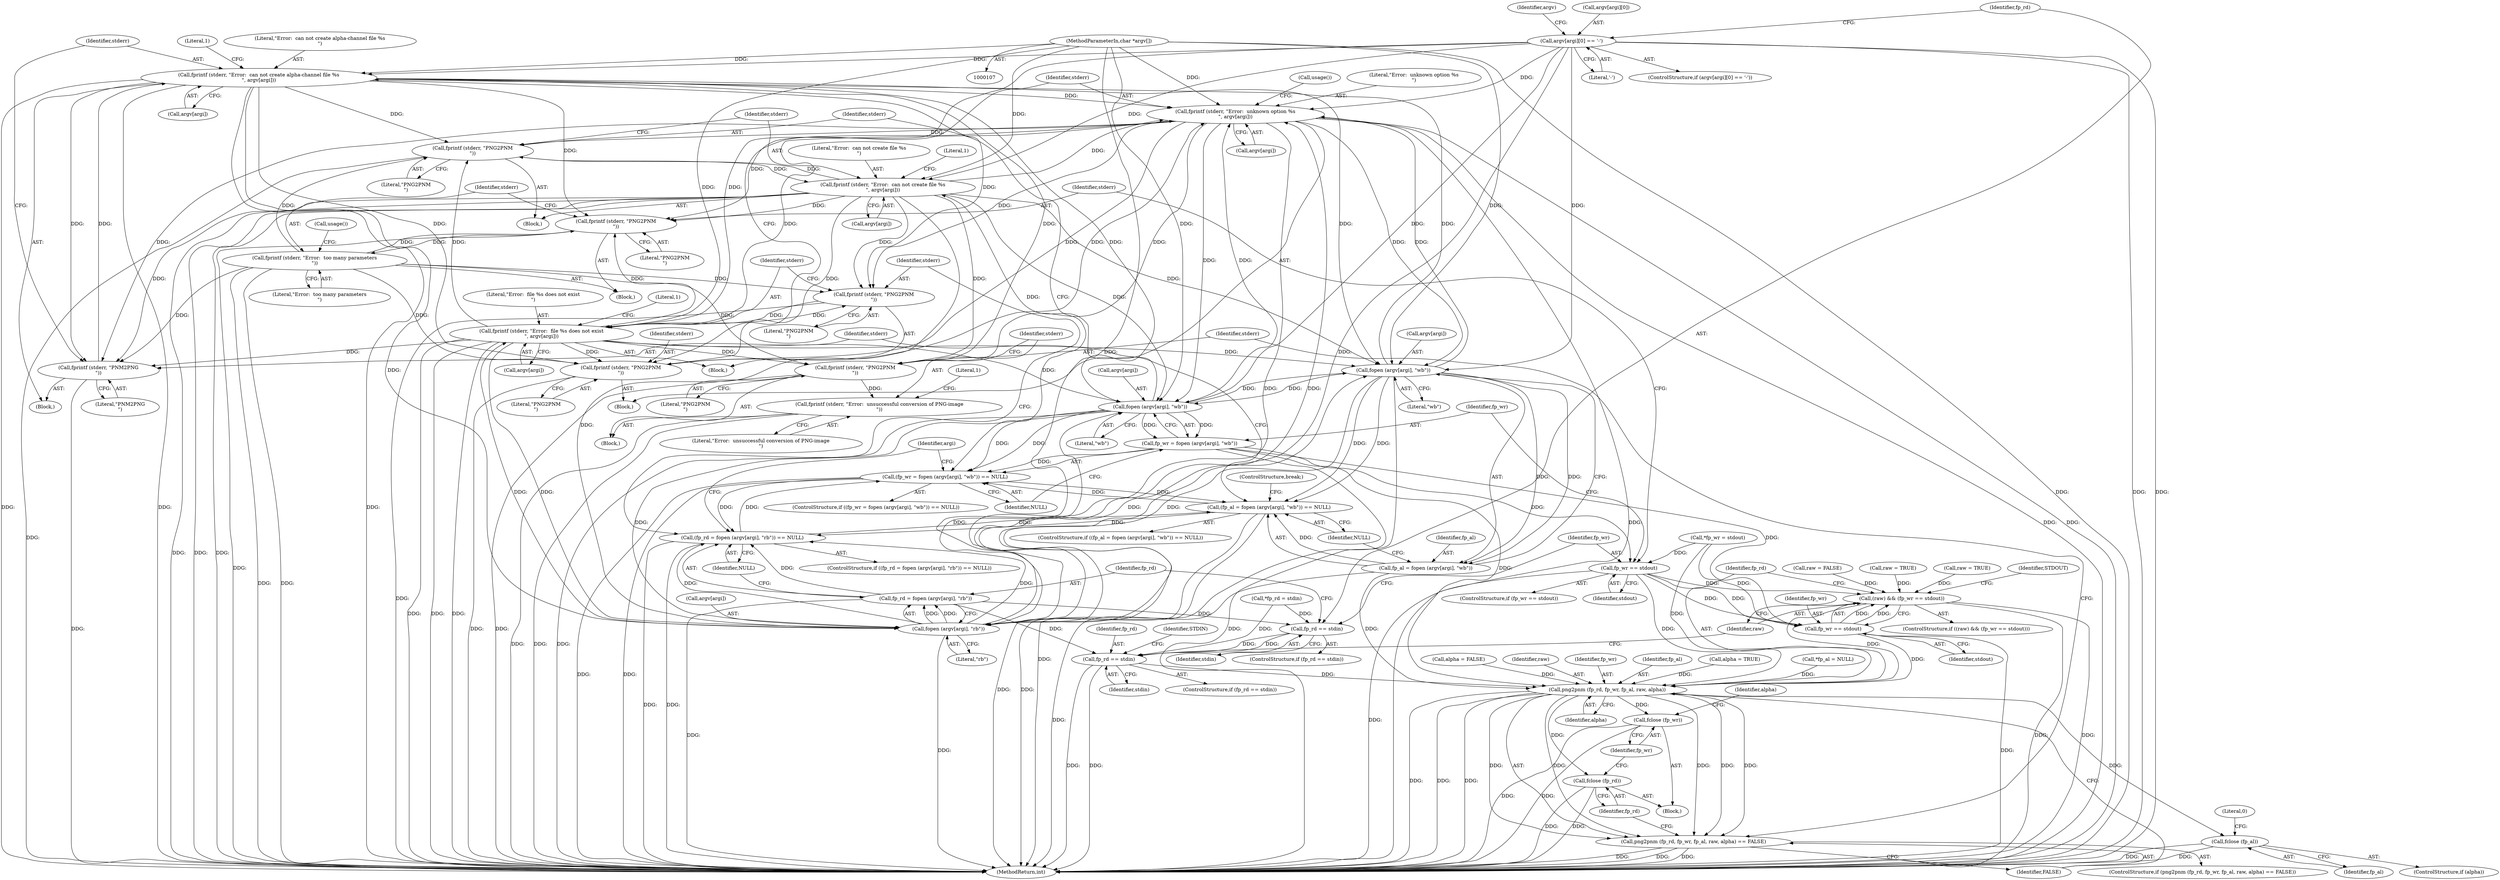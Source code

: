 digraph "1_Android_9d4853418ab2f754c2b63e091c29c5529b8b86ca_156@API" {
"1000188" [label="(Call,fprintf (stderr, \"Error:  can not create alpha-channel file %s\n\", argv[argi]))"];
"1000185" [label="(Call,fprintf (stderr, \"PNM2PNG\n\"))"];
"1000207" [label="(Call,fprintf (stderr, \"Error:  unknown option %s\n\", argv[argi]))"];
"1000204" [label="(Call,fprintf (stderr, \"PNG2PNM\n\"))"];
"1000265" [label="(Call,fprintf (stderr, \"Error:  can not create file %s\n\", argv[argi]))"];
"1000262" [label="(Call,fprintf (stderr, \"PNG2PNM\n\"))"];
"1000278" [label="(Call,fprintf (stderr, \"Error:  too many parameters\n\"))"];
"1000275" [label="(Call,fprintf (stderr, \"PNG2PNM\n\"))"];
"1000237" [label="(Call,fprintf (stderr, \"Error:  file %s does not exist\n\", argv[argi]))"];
"1000234" [label="(Call,fprintf (stderr, \"PNG2PNM\n\"))"];
"1000188" [label="(Call,fprintf (stderr, \"Error:  can not create alpha-channel file %s\n\", argv[argi]))"];
"1000178" [label="(Call,fopen (argv[argi], \"wb\"))"];
"1000255" [label="(Call,fopen (argv[argi], \"wb\"))"];
"1000227" [label="(Call,fopen (argv[argi], \"rb\"))"];
"1000143" [label="(Call,argv[argi][0] == '-')"];
"1000109" [label="(MethodParameterIn,char *argv[])"];
"1000175" [label="(Call,(fp_al = fopen (argv[argi], \"wb\")) == NULL)"];
"1000224" [label="(Call,(fp_rd = fopen (argv[argi], \"rb\")) == NULL)"];
"1000252" [label="(Call,(fp_wr = fopen (argv[argi], \"wb\")) == NULL)"];
"1000176" [label="(Call,fp_al = fopen (argv[argi], \"wb\"))"];
"1000304" [label="(Call,png2pnm (fp_rd, fp_wr, fp_al, raw, alpha))"];
"1000303" [label="(Call,png2pnm (fp_rd, fp_wr, fp_al, raw, alpha) == FALSE)"];
"1000320" [label="(Call,fclose (fp_rd))"];
"1000322" [label="(Call,fclose (fp_wr))"];
"1000326" [label="(Call,fclose (fp_al))"];
"1000225" [label="(Call,fp_rd = fopen (argv[argi], \"rb\"))"];
"1000219" [label="(Call,fp_rd == stdin)"];
"1000285" [label="(Call,fp_rd == stdin)"];
"1000253" [label="(Call,fp_wr = fopen (argv[argi], \"wb\"))"];
"1000247" [label="(Call,fp_wr == stdout)"];
"1000293" [label="(Call,(raw) && (fp_wr == stdout))"];
"1000295" [label="(Call,fp_wr == stdout)"];
"1000312" [label="(Call,fprintf (stderr, \"PNG2PNM\n\"))"];
"1000315" [label="(Call,fprintf (stderr, \"Error:  unsuccessful conversion of PNG-image\n\"))"];
"1000309" [label="(Identifier,alpha)"];
"1000249" [label="(Identifier,stdout)"];
"1000311" [label="(Block,)"];
"1000186" [label="(Identifier,stderr)"];
"1000183" [label="(Identifier,NULL)"];
"1000285" [label="(Call,fp_rd == stdin)"];
"1000265" [label="(Call,fprintf (stderr, \"Error:  can not create file %s\n\", argv[argi]))"];
"1000287" [label="(Identifier,stdin)"];
"1000330" [label="(MethodReturn,int)"];
"1000234" [label="(Call,fprintf (stderr, \"PNG2PNM\n\"))"];
"1000295" [label="(Call,fp_wr == stdout)"];
"1000116" [label="(Call,*fp_wr = stdout)"];
"1000294" [label="(Identifier,raw)"];
"1000190" [label="(Literal,\"Error:  can not create alpha-channel file %s\n\")"];
"1000159" [label="(Call,raw = FALSE)"];
"1000281" [label="(Call,usage())"];
"1000255" [label="(Call,fopen (argv[argi], \"wb\"))"];
"1000263" [label="(Identifier,stderr)"];
"1000276" [label="(Identifier,stderr)"];
"1000225" [label="(Call,fp_rd = fopen (argv[argi], \"rb\"))"];
"1000254" [label="(Identifier,fp_wr)"];
"1000188" [label="(Call,fprintf (stderr, \"Error:  can not create alpha-channel file %s\n\", argv[argi]))"];
"1000112" [label="(Call,*fp_rd = stdin)"];
"1000213" [label="(Call,usage())"];
"1000120" [label="(Call,*fp_al = NULL)"];
"1000251" [label="(ControlStructure,if ((fp_wr = fopen (argv[argi], \"wb\")) == NULL))"];
"1000207" [label="(Call,fprintf (stderr, \"Error:  unknown option %s\n\", argv[argi]))"];
"1000179" [label="(Call,argv[argi])"];
"1000205" [label="(Identifier,stderr)"];
"1000279" [label="(Identifier,stderr)"];
"1000260" [label="(Identifier,NULL)"];
"1000154" [label="(Identifier,argv)"];
"1000256" [label="(Call,argv[argi])"];
"1000219" [label="(Call,fp_rd == stdin)"];
"1000286" [label="(Identifier,fp_rd)"];
"1000277" [label="(Literal,\"PNG2PNM\n\")"];
"1000326" [label="(Call,fclose (fp_al))"];
"1000240" [label="(Call,argv[argi])"];
"1000322" [label="(Call,fclose (fp_wr))"];
"1000278" [label="(Call,fprintf (stderr, \"Error:  too many parameters\n\"))"];
"1000189" [label="(Identifier,stderr)"];
"1000237" [label="(Call,fprintf (stderr, \"Error:  file %s does not exist\n\", argv[argi]))"];
"1000315" [label="(Call,fprintf (stderr, \"Error:  unsuccessful conversion of PNG-image\n\"))"];
"1000284" [label="(ControlStructure,if (fp_rd == stdin))"];
"1000296" [label="(Identifier,fp_wr)"];
"1000206" [label="(Literal,\"PNG2PNM\n\")"];
"1000175" [label="(Call,(fp_al = fopen (argv[argi], \"wb\")) == NULL)"];
"1000164" [label="(Call,raw = TRUE)"];
"1000305" [label="(Identifier,fp_rd)"];
"1000226" [label="(Identifier,fp_rd)"];
"1000261" [label="(Block,)"];
"1000297" [label="(Identifier,stdout)"];
"1000253" [label="(Call,fp_wr = fopen (argv[argi], \"wb\"))"];
"1000312" [label="(Call,fprintf (stderr, \"PNG2PNM\n\"))"];
"1000292" [label="(ControlStructure,if ((raw) && (fp_wr == stdout)))"];
"1000252" [label="(Call,(fp_wr = fopen (argv[argi], \"wb\")) == NULL)"];
"1000196" [label="(ControlStructure,break;)"];
"1000109" [label="(MethodParameterIn,char *argv[])"];
"1000157" [label="(Block,)"];
"1000223" [label="(ControlStructure,if ((fp_rd = fopen (argv[argi], \"rb\")) == NULL))"];
"1000110" [label="(Block,)"];
"1000316" [label="(Identifier,stderr)"];
"1000262" [label="(Call,fprintf (stderr, \"PNG2PNM\n\"))"];
"1000210" [label="(Call,argv[argi])"];
"1000182" [label="(Literal,\"wb\")"];
"1000290" [label="(Identifier,STDIN)"];
"1000187" [label="(Literal,\"PNM2PNG\n\")"];
"1000302" [label="(ControlStructure,if (png2pnm (fp_rd, fp_wr, fp_al, raw, alpha) == FALSE))"];
"1000327" [label="(Identifier,fp_al)"];
"1000185" [label="(Call,fprintf (stderr, \"PNM2PNG\n\"))"];
"1000140" [label="(Identifier,argi)"];
"1000232" [label="(Identifier,NULL)"];
"1000209" [label="(Literal,\"Error:  unknown option %s\n\")"];
"1000235" [label="(Identifier,stderr)"];
"1000236" [label="(Literal,\"PNG2PNM\n\")"];
"1000303" [label="(Call,png2pnm (fp_rd, fp_wr, fp_al, raw, alpha) == FALSE)"];
"1000221" [label="(Identifier,stdin)"];
"1000319" [label="(Literal,1)"];
"1000247" [label="(Call,fp_wr == stdout)"];
"1000204" [label="(Call,fprintf (stderr, \"PNG2PNM\n\"))"];
"1000144" [label="(Call,argv[argi][0])"];
"1000218" [label="(ControlStructure,if (fp_rd == stdin))"];
"1000124" [label="(Call,raw = TRUE)"];
"1000143" [label="(Call,argv[argi][0] == '-')"];
"1000177" [label="(Identifier,fp_al)"];
"1000293" [label="(Call,(raw) && (fp_wr == stdout))"];
"1000184" [label="(Block,)"];
"1000195" [label="(Literal,1)"];
"1000314" [label="(Literal,\"PNG2PNM\n\")"];
"1000174" [label="(ControlStructure,if ((fp_al = fopen (argv[argi], \"wb\")) == NULL))"];
"1000208" [label="(Identifier,stderr)"];
"1000128" [label="(Call,alpha = FALSE)"];
"1000308" [label="(Identifier,raw)"];
"1000324" [label="(ControlStructure,if (alpha))"];
"1000267" [label="(Literal,\"Error:  can not create file %s\n\")"];
"1000274" [label="(Block,)"];
"1000238" [label="(Identifier,stderr)"];
"1000191" [label="(Call,argv[argi])"];
"1000323" [label="(Identifier,fp_wr)"];
"1000149" [label="(Literal,'-')"];
"1000246" [label="(ControlStructure,if (fp_wr == stdout))"];
"1000239" [label="(Literal,\"Error:  file %s does not exist\n\")"];
"1000272" [label="(Literal,1)"];
"1000264" [label="(Literal,\"PNG2PNM\n\")"];
"1000280" [label="(Literal,\"Error:  too many parameters\n\")"];
"1000313" [label="(Identifier,stderr)"];
"1000266" [label="(Identifier,stderr)"];
"1000228" [label="(Call,argv[argi])"];
"1000268" [label="(Call,argv[argi])"];
"1000300" [label="(Identifier,STDOUT)"];
"1000142" [label="(ControlStructure,if (argv[argi][0] == '-'))"];
"1000317" [label="(Literal,\"Error:  unsuccessful conversion of PNG-image\n\")"];
"1000224" [label="(Call,(fp_rd = fopen (argv[argi], \"rb\")) == NULL)"];
"1000233" [label="(Block,)"];
"1000329" [label="(Literal,0)"];
"1000304" [label="(Call,png2pnm (fp_rd, fp_wr, fp_al, raw, alpha))"];
"1000244" [label="(Literal,1)"];
"1000320" [label="(Call,fclose (fp_rd))"];
"1000306" [label="(Identifier,fp_wr)"];
"1000248" [label="(Identifier,fp_wr)"];
"1000176" [label="(Call,fp_al = fopen (argv[argi], \"wb\"))"];
"1000275" [label="(Call,fprintf (stderr, \"PNG2PNM\n\"))"];
"1000325" [label="(Identifier,alpha)"];
"1000321" [label="(Identifier,fp_rd)"];
"1000178" [label="(Call,fopen (argv[argi], \"wb\"))"];
"1000227" [label="(Call,fopen (argv[argi], \"rb\"))"];
"1000220" [label="(Identifier,fp_rd)"];
"1000259" [label="(Literal,\"wb\")"];
"1000307" [label="(Identifier,fp_al)"];
"1000169" [label="(Call,alpha = TRUE)"];
"1000231" [label="(Literal,\"rb\")"];
"1000310" [label="(Identifier,FALSE)"];
"1000188" -> "1000184"  [label="AST: "];
"1000188" -> "1000191"  [label="CFG: "];
"1000189" -> "1000188"  [label="AST: "];
"1000190" -> "1000188"  [label="AST: "];
"1000191" -> "1000188"  [label="AST: "];
"1000195" -> "1000188"  [label="CFG: "];
"1000188" -> "1000330"  [label="DDG: "];
"1000188" -> "1000330"  [label="DDG: "];
"1000188" -> "1000330"  [label="DDG: "];
"1000188" -> "1000178"  [label="DDG: "];
"1000188" -> "1000185"  [label="DDG: "];
"1000185" -> "1000188"  [label="DDG: "];
"1000178" -> "1000188"  [label="DDG: "];
"1000143" -> "1000188"  [label="DDG: "];
"1000109" -> "1000188"  [label="DDG: "];
"1000188" -> "1000204"  [label="DDG: "];
"1000188" -> "1000207"  [label="DDG: "];
"1000188" -> "1000227"  [label="DDG: "];
"1000188" -> "1000234"  [label="DDG: "];
"1000188" -> "1000255"  [label="DDG: "];
"1000188" -> "1000262"  [label="DDG: "];
"1000188" -> "1000275"  [label="DDG: "];
"1000188" -> "1000312"  [label="DDG: "];
"1000185" -> "1000184"  [label="AST: "];
"1000185" -> "1000187"  [label="CFG: "];
"1000186" -> "1000185"  [label="AST: "];
"1000187" -> "1000185"  [label="AST: "];
"1000189" -> "1000185"  [label="CFG: "];
"1000185" -> "1000330"  [label="DDG: "];
"1000207" -> "1000185"  [label="DDG: "];
"1000265" -> "1000185"  [label="DDG: "];
"1000278" -> "1000185"  [label="DDG: "];
"1000237" -> "1000185"  [label="DDG: "];
"1000207" -> "1000157"  [label="AST: "];
"1000207" -> "1000210"  [label="CFG: "];
"1000208" -> "1000207"  [label="AST: "];
"1000209" -> "1000207"  [label="AST: "];
"1000210" -> "1000207"  [label="AST: "];
"1000213" -> "1000207"  [label="CFG: "];
"1000207" -> "1000330"  [label="DDG: "];
"1000207" -> "1000330"  [label="DDG: "];
"1000207" -> "1000330"  [label="DDG: "];
"1000207" -> "1000178"  [label="DDG: "];
"1000207" -> "1000204"  [label="DDG: "];
"1000204" -> "1000207"  [label="DDG: "];
"1000178" -> "1000207"  [label="DDG: "];
"1000255" -> "1000207"  [label="DDG: "];
"1000237" -> "1000207"  [label="DDG: "];
"1000227" -> "1000207"  [label="DDG: "];
"1000265" -> "1000207"  [label="DDG: "];
"1000143" -> "1000207"  [label="DDG: "];
"1000109" -> "1000207"  [label="DDG: "];
"1000207" -> "1000227"  [label="DDG: "];
"1000207" -> "1000234"  [label="DDG: "];
"1000207" -> "1000255"  [label="DDG: "];
"1000207" -> "1000262"  [label="DDG: "];
"1000207" -> "1000275"  [label="DDG: "];
"1000207" -> "1000312"  [label="DDG: "];
"1000204" -> "1000157"  [label="AST: "];
"1000204" -> "1000206"  [label="CFG: "];
"1000205" -> "1000204"  [label="AST: "];
"1000206" -> "1000204"  [label="AST: "];
"1000208" -> "1000204"  [label="CFG: "];
"1000204" -> "1000330"  [label="DDG: "];
"1000265" -> "1000204"  [label="DDG: "];
"1000278" -> "1000204"  [label="DDG: "];
"1000237" -> "1000204"  [label="DDG: "];
"1000265" -> "1000261"  [label="AST: "];
"1000265" -> "1000268"  [label="CFG: "];
"1000266" -> "1000265"  [label="AST: "];
"1000267" -> "1000265"  [label="AST: "];
"1000268" -> "1000265"  [label="AST: "];
"1000272" -> "1000265"  [label="CFG: "];
"1000265" -> "1000330"  [label="DDG: "];
"1000265" -> "1000330"  [label="DDG: "];
"1000265" -> "1000330"  [label="DDG: "];
"1000265" -> "1000178"  [label="DDG: "];
"1000265" -> "1000227"  [label="DDG: "];
"1000265" -> "1000234"  [label="DDG: "];
"1000265" -> "1000255"  [label="DDG: "];
"1000265" -> "1000262"  [label="DDG: "];
"1000262" -> "1000265"  [label="DDG: "];
"1000143" -> "1000265"  [label="DDG: "];
"1000255" -> "1000265"  [label="DDG: "];
"1000109" -> "1000265"  [label="DDG: "];
"1000265" -> "1000275"  [label="DDG: "];
"1000265" -> "1000312"  [label="DDG: "];
"1000262" -> "1000261"  [label="AST: "];
"1000262" -> "1000264"  [label="CFG: "];
"1000263" -> "1000262"  [label="AST: "];
"1000264" -> "1000262"  [label="AST: "];
"1000266" -> "1000262"  [label="CFG: "];
"1000262" -> "1000330"  [label="DDG: "];
"1000278" -> "1000262"  [label="DDG: "];
"1000237" -> "1000262"  [label="DDG: "];
"1000278" -> "1000274"  [label="AST: "];
"1000278" -> "1000280"  [label="CFG: "];
"1000279" -> "1000278"  [label="AST: "];
"1000280" -> "1000278"  [label="AST: "];
"1000281" -> "1000278"  [label="CFG: "];
"1000278" -> "1000330"  [label="DDG: "];
"1000278" -> "1000330"  [label="DDG: "];
"1000278" -> "1000234"  [label="DDG: "];
"1000278" -> "1000275"  [label="DDG: "];
"1000275" -> "1000278"  [label="DDG: "];
"1000278" -> "1000312"  [label="DDG: "];
"1000275" -> "1000274"  [label="AST: "];
"1000275" -> "1000277"  [label="CFG: "];
"1000276" -> "1000275"  [label="AST: "];
"1000277" -> "1000275"  [label="AST: "];
"1000279" -> "1000275"  [label="CFG: "];
"1000275" -> "1000330"  [label="DDG: "];
"1000237" -> "1000275"  [label="DDG: "];
"1000237" -> "1000233"  [label="AST: "];
"1000237" -> "1000240"  [label="CFG: "];
"1000238" -> "1000237"  [label="AST: "];
"1000239" -> "1000237"  [label="AST: "];
"1000240" -> "1000237"  [label="AST: "];
"1000244" -> "1000237"  [label="CFG: "];
"1000237" -> "1000330"  [label="DDG: "];
"1000237" -> "1000330"  [label="DDG: "];
"1000237" -> "1000330"  [label="DDG: "];
"1000237" -> "1000178"  [label="DDG: "];
"1000237" -> "1000227"  [label="DDG: "];
"1000237" -> "1000234"  [label="DDG: "];
"1000234" -> "1000237"  [label="DDG: "];
"1000227" -> "1000237"  [label="DDG: "];
"1000143" -> "1000237"  [label="DDG: "];
"1000109" -> "1000237"  [label="DDG: "];
"1000237" -> "1000255"  [label="DDG: "];
"1000237" -> "1000312"  [label="DDG: "];
"1000234" -> "1000233"  [label="AST: "];
"1000234" -> "1000236"  [label="CFG: "];
"1000235" -> "1000234"  [label="AST: "];
"1000236" -> "1000234"  [label="AST: "];
"1000238" -> "1000234"  [label="CFG: "];
"1000234" -> "1000330"  [label="DDG: "];
"1000178" -> "1000176"  [label="AST: "];
"1000178" -> "1000182"  [label="CFG: "];
"1000179" -> "1000178"  [label="AST: "];
"1000182" -> "1000178"  [label="AST: "];
"1000176" -> "1000178"  [label="CFG: "];
"1000178" -> "1000330"  [label="DDG: "];
"1000178" -> "1000175"  [label="DDG: "];
"1000178" -> "1000175"  [label="DDG: "];
"1000178" -> "1000176"  [label="DDG: "];
"1000178" -> "1000176"  [label="DDG: "];
"1000255" -> "1000178"  [label="DDG: "];
"1000227" -> "1000178"  [label="DDG: "];
"1000143" -> "1000178"  [label="DDG: "];
"1000109" -> "1000178"  [label="DDG: "];
"1000178" -> "1000227"  [label="DDG: "];
"1000178" -> "1000255"  [label="DDG: "];
"1000255" -> "1000253"  [label="AST: "];
"1000255" -> "1000259"  [label="CFG: "];
"1000256" -> "1000255"  [label="AST: "];
"1000259" -> "1000255"  [label="AST: "];
"1000253" -> "1000255"  [label="CFG: "];
"1000255" -> "1000330"  [label="DDG: "];
"1000255" -> "1000227"  [label="DDG: "];
"1000255" -> "1000252"  [label="DDG: "];
"1000255" -> "1000252"  [label="DDG: "];
"1000255" -> "1000253"  [label="DDG: "];
"1000255" -> "1000253"  [label="DDG: "];
"1000227" -> "1000255"  [label="DDG: "];
"1000143" -> "1000255"  [label="DDG: "];
"1000109" -> "1000255"  [label="DDG: "];
"1000227" -> "1000225"  [label="AST: "];
"1000227" -> "1000231"  [label="CFG: "];
"1000228" -> "1000227"  [label="AST: "];
"1000231" -> "1000227"  [label="AST: "];
"1000225" -> "1000227"  [label="CFG: "];
"1000227" -> "1000330"  [label="DDG: "];
"1000227" -> "1000224"  [label="DDG: "];
"1000227" -> "1000224"  [label="DDG: "];
"1000227" -> "1000225"  [label="DDG: "];
"1000227" -> "1000225"  [label="DDG: "];
"1000143" -> "1000227"  [label="DDG: "];
"1000109" -> "1000227"  [label="DDG: "];
"1000143" -> "1000142"  [label="AST: "];
"1000143" -> "1000149"  [label="CFG: "];
"1000144" -> "1000143"  [label="AST: "];
"1000149" -> "1000143"  [label="AST: "];
"1000154" -> "1000143"  [label="CFG: "];
"1000220" -> "1000143"  [label="CFG: "];
"1000143" -> "1000330"  [label="DDG: "];
"1000143" -> "1000330"  [label="DDG: "];
"1000109" -> "1000107"  [label="AST: "];
"1000109" -> "1000330"  [label="DDG: "];
"1000175" -> "1000174"  [label="AST: "];
"1000175" -> "1000183"  [label="CFG: "];
"1000176" -> "1000175"  [label="AST: "];
"1000183" -> "1000175"  [label="AST: "];
"1000186" -> "1000175"  [label="CFG: "];
"1000196" -> "1000175"  [label="CFG: "];
"1000175" -> "1000330"  [label="DDG: "];
"1000175" -> "1000330"  [label="DDG: "];
"1000176" -> "1000175"  [label="DDG: "];
"1000252" -> "1000175"  [label="DDG: "];
"1000224" -> "1000175"  [label="DDG: "];
"1000175" -> "1000224"  [label="DDG: "];
"1000175" -> "1000252"  [label="DDG: "];
"1000224" -> "1000223"  [label="AST: "];
"1000224" -> "1000232"  [label="CFG: "];
"1000225" -> "1000224"  [label="AST: "];
"1000232" -> "1000224"  [label="AST: "];
"1000235" -> "1000224"  [label="CFG: "];
"1000140" -> "1000224"  [label="CFG: "];
"1000224" -> "1000330"  [label="DDG: "];
"1000224" -> "1000330"  [label="DDG: "];
"1000225" -> "1000224"  [label="DDG: "];
"1000252" -> "1000224"  [label="DDG: "];
"1000224" -> "1000252"  [label="DDG: "];
"1000252" -> "1000251"  [label="AST: "];
"1000252" -> "1000260"  [label="CFG: "];
"1000253" -> "1000252"  [label="AST: "];
"1000260" -> "1000252"  [label="AST: "];
"1000263" -> "1000252"  [label="CFG: "];
"1000140" -> "1000252"  [label="CFG: "];
"1000252" -> "1000330"  [label="DDG: "];
"1000252" -> "1000330"  [label="DDG: "];
"1000253" -> "1000252"  [label="DDG: "];
"1000177" -> "1000176"  [label="AST: "];
"1000183" -> "1000176"  [label="CFG: "];
"1000176" -> "1000330"  [label="DDG: "];
"1000176" -> "1000304"  [label="DDG: "];
"1000304" -> "1000303"  [label="AST: "];
"1000304" -> "1000309"  [label="CFG: "];
"1000305" -> "1000304"  [label="AST: "];
"1000306" -> "1000304"  [label="AST: "];
"1000307" -> "1000304"  [label="AST: "];
"1000308" -> "1000304"  [label="AST: "];
"1000309" -> "1000304"  [label="AST: "];
"1000310" -> "1000304"  [label="CFG: "];
"1000304" -> "1000330"  [label="DDG: "];
"1000304" -> "1000330"  [label="DDG: "];
"1000304" -> "1000330"  [label="DDG: "];
"1000304" -> "1000303"  [label="DDG: "];
"1000304" -> "1000303"  [label="DDG: "];
"1000304" -> "1000303"  [label="DDG: "];
"1000304" -> "1000303"  [label="DDG: "];
"1000304" -> "1000303"  [label="DDG: "];
"1000285" -> "1000304"  [label="DDG: "];
"1000295" -> "1000304"  [label="DDG: "];
"1000253" -> "1000304"  [label="DDG: "];
"1000247" -> "1000304"  [label="DDG: "];
"1000116" -> "1000304"  [label="DDG: "];
"1000120" -> "1000304"  [label="DDG: "];
"1000293" -> "1000304"  [label="DDG: "];
"1000128" -> "1000304"  [label="DDG: "];
"1000169" -> "1000304"  [label="DDG: "];
"1000304" -> "1000320"  [label="DDG: "];
"1000304" -> "1000322"  [label="DDG: "];
"1000304" -> "1000326"  [label="DDG: "];
"1000303" -> "1000302"  [label="AST: "];
"1000303" -> "1000310"  [label="CFG: "];
"1000310" -> "1000303"  [label="AST: "];
"1000313" -> "1000303"  [label="CFG: "];
"1000321" -> "1000303"  [label="CFG: "];
"1000303" -> "1000330"  [label="DDG: "];
"1000303" -> "1000330"  [label="DDG: "];
"1000303" -> "1000330"  [label="DDG: "];
"1000320" -> "1000110"  [label="AST: "];
"1000320" -> "1000321"  [label="CFG: "];
"1000321" -> "1000320"  [label="AST: "];
"1000323" -> "1000320"  [label="CFG: "];
"1000320" -> "1000330"  [label="DDG: "];
"1000320" -> "1000330"  [label="DDG: "];
"1000322" -> "1000110"  [label="AST: "];
"1000322" -> "1000323"  [label="CFG: "];
"1000323" -> "1000322"  [label="AST: "];
"1000325" -> "1000322"  [label="CFG: "];
"1000322" -> "1000330"  [label="DDG: "];
"1000322" -> "1000330"  [label="DDG: "];
"1000326" -> "1000324"  [label="AST: "];
"1000326" -> "1000327"  [label="CFG: "];
"1000327" -> "1000326"  [label="AST: "];
"1000329" -> "1000326"  [label="CFG: "];
"1000326" -> "1000330"  [label="DDG: "];
"1000326" -> "1000330"  [label="DDG: "];
"1000226" -> "1000225"  [label="AST: "];
"1000232" -> "1000225"  [label="CFG: "];
"1000225" -> "1000330"  [label="DDG: "];
"1000225" -> "1000219"  [label="DDG: "];
"1000225" -> "1000285"  [label="DDG: "];
"1000219" -> "1000218"  [label="AST: "];
"1000219" -> "1000221"  [label="CFG: "];
"1000220" -> "1000219"  [label="AST: "];
"1000221" -> "1000219"  [label="AST: "];
"1000226" -> "1000219"  [label="CFG: "];
"1000248" -> "1000219"  [label="CFG: "];
"1000112" -> "1000219"  [label="DDG: "];
"1000219" -> "1000285"  [label="DDG: "];
"1000219" -> "1000285"  [label="DDG: "];
"1000285" -> "1000284"  [label="AST: "];
"1000285" -> "1000287"  [label="CFG: "];
"1000286" -> "1000285"  [label="AST: "];
"1000287" -> "1000285"  [label="AST: "];
"1000290" -> "1000285"  [label="CFG: "];
"1000294" -> "1000285"  [label="CFG: "];
"1000285" -> "1000330"  [label="DDG: "];
"1000285" -> "1000330"  [label="DDG: "];
"1000112" -> "1000285"  [label="DDG: "];
"1000254" -> "1000253"  [label="AST: "];
"1000260" -> "1000253"  [label="CFG: "];
"1000253" -> "1000330"  [label="DDG: "];
"1000253" -> "1000247"  [label="DDG: "];
"1000253" -> "1000295"  [label="DDG: "];
"1000247" -> "1000246"  [label="AST: "];
"1000247" -> "1000249"  [label="CFG: "];
"1000248" -> "1000247"  [label="AST: "];
"1000249" -> "1000247"  [label="AST: "];
"1000254" -> "1000247"  [label="CFG: "];
"1000276" -> "1000247"  [label="CFG: "];
"1000247" -> "1000330"  [label="DDG: "];
"1000116" -> "1000247"  [label="DDG: "];
"1000247" -> "1000293"  [label="DDG: "];
"1000247" -> "1000295"  [label="DDG: "];
"1000247" -> "1000295"  [label="DDG: "];
"1000293" -> "1000292"  [label="AST: "];
"1000293" -> "1000294"  [label="CFG: "];
"1000293" -> "1000295"  [label="CFG: "];
"1000294" -> "1000293"  [label="AST: "];
"1000295" -> "1000293"  [label="AST: "];
"1000300" -> "1000293"  [label="CFG: "];
"1000305" -> "1000293"  [label="CFG: "];
"1000293" -> "1000330"  [label="DDG: "];
"1000293" -> "1000330"  [label="DDG: "];
"1000124" -> "1000293"  [label="DDG: "];
"1000159" -> "1000293"  [label="DDG: "];
"1000164" -> "1000293"  [label="DDG: "];
"1000295" -> "1000293"  [label="DDG: "];
"1000295" -> "1000293"  [label="DDG: "];
"1000295" -> "1000297"  [label="CFG: "];
"1000296" -> "1000295"  [label="AST: "];
"1000297" -> "1000295"  [label="AST: "];
"1000295" -> "1000330"  [label="DDG: "];
"1000116" -> "1000295"  [label="DDG: "];
"1000312" -> "1000311"  [label="AST: "];
"1000312" -> "1000314"  [label="CFG: "];
"1000313" -> "1000312"  [label="AST: "];
"1000314" -> "1000312"  [label="AST: "];
"1000316" -> "1000312"  [label="CFG: "];
"1000312" -> "1000330"  [label="DDG: "];
"1000312" -> "1000315"  [label="DDG: "];
"1000315" -> "1000311"  [label="AST: "];
"1000315" -> "1000317"  [label="CFG: "];
"1000316" -> "1000315"  [label="AST: "];
"1000317" -> "1000315"  [label="AST: "];
"1000319" -> "1000315"  [label="CFG: "];
"1000315" -> "1000330"  [label="DDG: "];
"1000315" -> "1000330"  [label="DDG: "];
}
